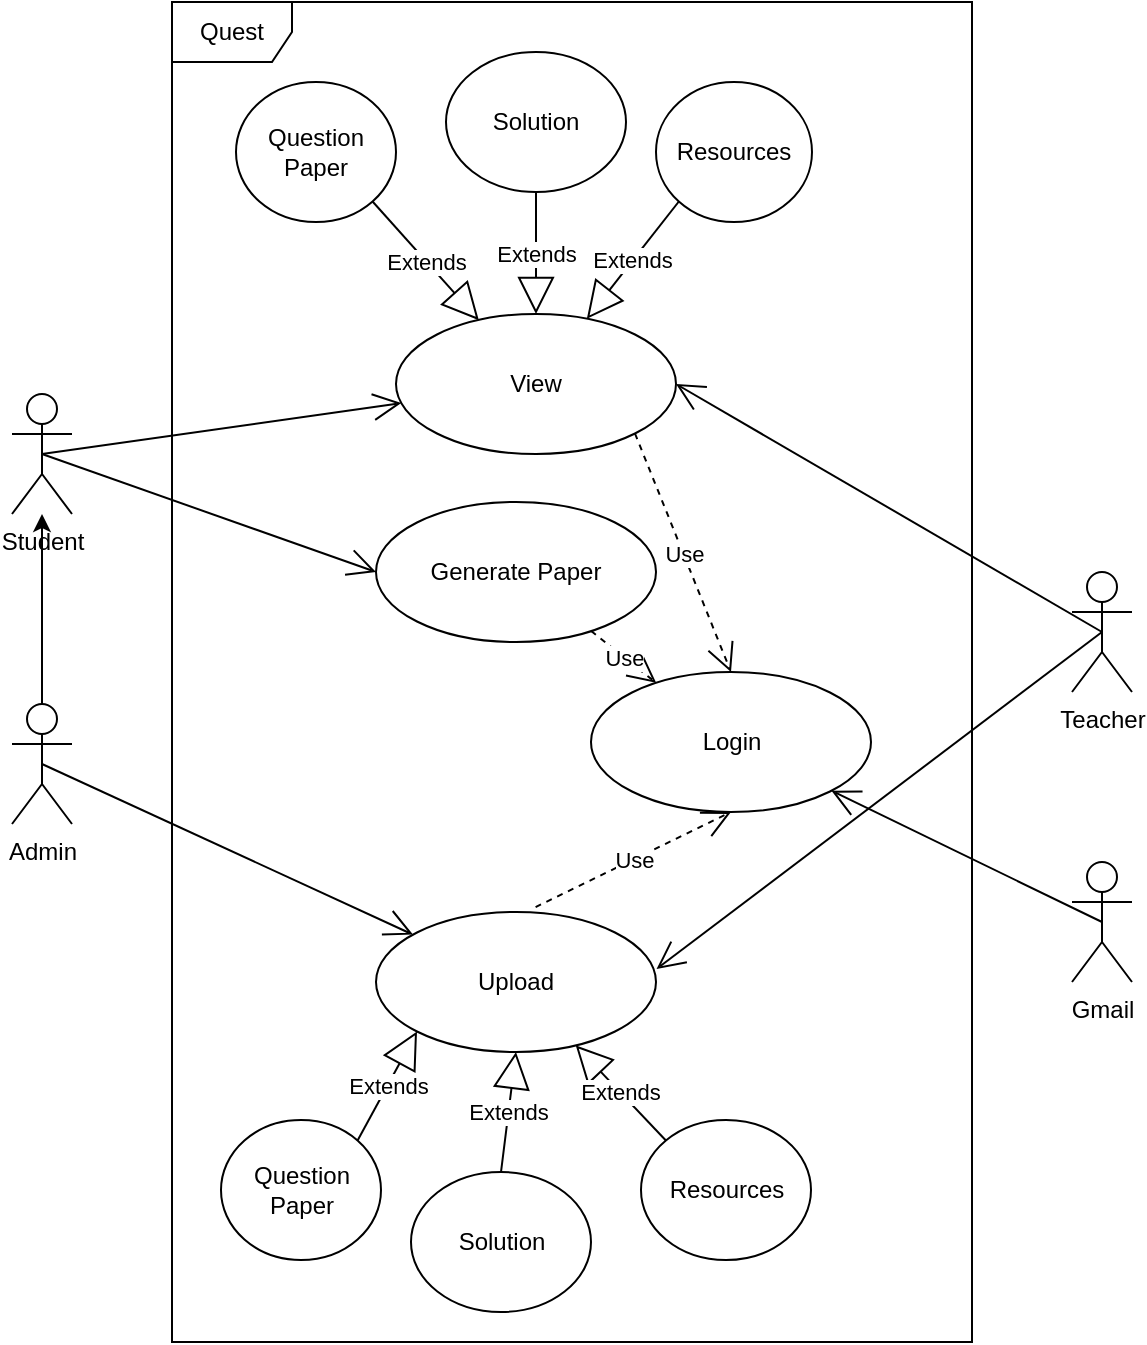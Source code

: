 <mxfile version="12.1.3" type="device" pages="1"><diagram id="tUvkPOkc-GhYQ7GwrF8W" name="Page-1"><mxGraphModel dx="1523" dy="1873" grid="1" gridSize="10" guides="1" tooltips="1" connect="1" arrows="1" fold="1" page="1" pageScale="1" pageWidth="850" pageHeight="1100" math="0" shadow="0"><root><mxCell id="0"/><mxCell id="1" parent="0"/><mxCell id="VEWxJlJ3JYbQW9suXnS7-1" value="View" style="ellipse;whiteSpace=wrap;html=1;" vertex="1" parent="1"><mxGeometry x="852" y="151" width="140" height="70" as="geometry"/></mxCell><mxCell id="VEWxJlJ3JYbQW9suXnS7-2" value="Generate Paper" style="ellipse;whiteSpace=wrap;html=1;" vertex="1" parent="1"><mxGeometry x="842" y="245" width="140" height="70" as="geometry"/></mxCell><mxCell id="VEWxJlJ3JYbQW9suXnS7-3" value="Upload" style="ellipse;whiteSpace=wrap;html=1;" vertex="1" parent="1"><mxGeometry x="842" y="450" width="140" height="70" as="geometry"/></mxCell><mxCell id="VEWxJlJ3JYbQW9suXnS7-4" value="Question Paper" style="ellipse;whiteSpace=wrap;html=1;" vertex="1" parent="1"><mxGeometry x="764.5" y="554" width="80" height="70" as="geometry"/></mxCell><mxCell id="VEWxJlJ3JYbQW9suXnS7-5" value="Solution" style="ellipse;whiteSpace=wrap;html=1;" vertex="1" parent="1"><mxGeometry x="859.5" y="580" width="90" height="70" as="geometry"/></mxCell><mxCell id="VEWxJlJ3JYbQW9suXnS7-6" value="Resources" style="ellipse;whiteSpace=wrap;html=1;" vertex="1" parent="1"><mxGeometry x="974.5" y="554" width="85" height="70" as="geometry"/></mxCell><mxCell id="VEWxJlJ3JYbQW9suXnS7-10" value="Question Paper" style="ellipse;whiteSpace=wrap;html=1;" vertex="1" parent="1"><mxGeometry x="772" y="35" width="80" height="70" as="geometry"/></mxCell><mxCell id="VEWxJlJ3JYbQW9suXnS7-11" value="Solution" style="ellipse;whiteSpace=wrap;html=1;" vertex="1" parent="1"><mxGeometry x="877" y="20" width="90" height="70" as="geometry"/></mxCell><mxCell id="VEWxJlJ3JYbQW9suXnS7-12" value="Resources" style="ellipse;whiteSpace=wrap;html=1;" vertex="1" parent="1"><mxGeometry x="982" y="35" width="78" height="70" as="geometry"/></mxCell><mxCell id="VEWxJlJ3JYbQW9suXnS7-13" value="Extends" style="endArrow=block;endSize=16;endFill=0;html=1;exitX=1;exitY=0;exitDx=0;exitDy=0;entryX=0;entryY=1;entryDx=0;entryDy=0;" edge="1" parent="1" source="VEWxJlJ3JYbQW9suXnS7-4" target="VEWxJlJ3JYbQW9suXnS7-3"><mxGeometry width="160" relative="1" as="geometry"><mxPoint x="724.5" y="674" as="sourcePoint"/><mxPoint x="884.5" y="674" as="targetPoint"/></mxGeometry></mxCell><mxCell id="VEWxJlJ3JYbQW9suXnS7-14" value="Extends" style="endArrow=block;endSize=16;endFill=0;html=1;exitX=0.5;exitY=0;exitDx=0;exitDy=0;entryX=0.5;entryY=1;entryDx=0;entryDy=0;" edge="1" parent="1" source="VEWxJlJ3JYbQW9suXnS7-5" target="VEWxJlJ3JYbQW9suXnS7-3"><mxGeometry width="160" relative="1" as="geometry"><mxPoint x="724.5" y="674" as="sourcePoint"/><mxPoint x="884.5" y="674" as="targetPoint"/></mxGeometry></mxCell><mxCell id="VEWxJlJ3JYbQW9suXnS7-15" value="Extends" style="endArrow=block;endSize=16;endFill=0;html=1;exitX=0;exitY=0;exitDx=0;exitDy=0;" edge="1" parent="1" source="VEWxJlJ3JYbQW9suXnS7-6" target="VEWxJlJ3JYbQW9suXnS7-3"><mxGeometry width="160" relative="1" as="geometry"><mxPoint x="724.5" y="674" as="sourcePoint"/><mxPoint x="884.5" y="674" as="targetPoint"/></mxGeometry></mxCell><mxCell id="VEWxJlJ3JYbQW9suXnS7-16" value="Extends" style="endArrow=block;endSize=16;endFill=0;html=1;exitX=1;exitY=1;exitDx=0;exitDy=0;" edge="1" parent="1" source="VEWxJlJ3JYbQW9suXnS7-10" target="VEWxJlJ3JYbQW9suXnS7-1"><mxGeometry width="160" relative="1" as="geometry"><mxPoint x="632" y="240.5" as="sourcePoint"/><mxPoint x="792" y="240.5" as="targetPoint"/></mxGeometry></mxCell><mxCell id="VEWxJlJ3JYbQW9suXnS7-17" value="Extends" style="endArrow=block;endSize=16;endFill=0;html=1;exitX=0.5;exitY=1;exitDx=0;exitDy=0;" edge="1" parent="1" source="VEWxJlJ3JYbQW9suXnS7-11" target="VEWxJlJ3JYbQW9suXnS7-1"><mxGeometry width="160" relative="1" as="geometry"><mxPoint x="912" y="95" as="sourcePoint"/><mxPoint x="1072" y="95" as="targetPoint"/></mxGeometry></mxCell><mxCell id="VEWxJlJ3JYbQW9suXnS7-19" value="Extends" style="endArrow=block;endSize=16;endFill=0;html=1;exitX=0;exitY=1;exitDx=0;exitDy=0;" edge="1" parent="1" source="VEWxJlJ3JYbQW9suXnS7-12" target="VEWxJlJ3JYbQW9suXnS7-1"><mxGeometry width="160" relative="1" as="geometry"><mxPoint x="1002" y="95" as="sourcePoint"/><mxPoint x="1162" y="95" as="targetPoint"/></mxGeometry></mxCell><mxCell id="VEWxJlJ3JYbQW9suXnS7-20" value="Student" style="shape=umlActor;verticalLabelPosition=bottom;labelBackgroundColor=#ffffff;verticalAlign=top;html=1;" vertex="1" parent="1"><mxGeometry x="660" y="191" width="30" height="60" as="geometry"/></mxCell><mxCell id="VEWxJlJ3JYbQW9suXnS7-28" value="" style="edgeStyle=orthogonalEdgeStyle;rounded=0;orthogonalLoop=1;jettySize=auto;html=1;" edge="1" parent="1" source="VEWxJlJ3JYbQW9suXnS7-21" target="VEWxJlJ3JYbQW9suXnS7-20"><mxGeometry relative="1" as="geometry"/></mxCell><mxCell id="VEWxJlJ3JYbQW9suXnS7-21" value="Admin" style="shape=umlActor;verticalLabelPosition=bottom;labelBackgroundColor=#ffffff;verticalAlign=top;html=1;" vertex="1" parent="1"><mxGeometry x="660" y="346" width="30" height="60" as="geometry"/></mxCell><mxCell id="VEWxJlJ3JYbQW9suXnS7-26" value="Teacher" style="shape=umlActor;verticalLabelPosition=bottom;labelBackgroundColor=#ffffff;verticalAlign=top;html=1;" vertex="1" parent="1"><mxGeometry x="1190" y="280" width="30" height="60" as="geometry"/></mxCell><mxCell id="VEWxJlJ3JYbQW9suXnS7-27" value="" style="endArrow=open;endFill=1;endSize=12;html=1;exitX=0.5;exitY=0.5;exitDx=0;exitDy=0;exitPerimeter=0;" edge="1" parent="1" source="VEWxJlJ3JYbQW9suXnS7-20" target="VEWxJlJ3JYbQW9suXnS7-1"><mxGeometry width="160" relative="1" as="geometry"><mxPoint x="710" y="570" as="sourcePoint"/><mxPoint x="870" y="570" as="targetPoint"/></mxGeometry></mxCell><mxCell id="VEWxJlJ3JYbQW9suXnS7-29" value="" style="endArrow=open;endFill=1;endSize=12;html=1;entryX=0;entryY=0.5;entryDx=0;entryDy=0;exitX=0.5;exitY=0.5;exitDx=0;exitDy=0;exitPerimeter=0;" edge="1" parent="1" source="VEWxJlJ3JYbQW9suXnS7-20" target="VEWxJlJ3JYbQW9suXnS7-2"><mxGeometry width="160" relative="1" as="geometry"><mxPoint x="728" y="231" as="sourcePoint"/><mxPoint x="870" y="570" as="targetPoint"/></mxGeometry></mxCell><mxCell id="VEWxJlJ3JYbQW9suXnS7-30" value="" style="endArrow=open;endFill=1;endSize=12;html=1;exitX=0.5;exitY=0.5;exitDx=0;exitDy=0;exitPerimeter=0;" edge="1" parent="1" source="VEWxJlJ3JYbQW9suXnS7-21" target="VEWxJlJ3JYbQW9suXnS7-3"><mxGeometry width="160" relative="1" as="geometry"><mxPoint x="710" y="570" as="sourcePoint"/><mxPoint x="870" y="570" as="targetPoint"/></mxGeometry></mxCell><mxCell id="VEWxJlJ3JYbQW9suXnS7-31" value="" style="endArrow=open;endFill=1;endSize=12;html=1;exitX=0.5;exitY=0.5;exitDx=0;exitDy=0;exitPerimeter=0;entryX=1;entryY=0.5;entryDx=0;entryDy=0;" edge="1" parent="1" source="VEWxJlJ3JYbQW9suXnS7-26" target="VEWxJlJ3JYbQW9suXnS7-1"><mxGeometry width="160" relative="1" as="geometry"><mxPoint x="1020" y="280" as="sourcePoint"/><mxPoint x="1180" y="280" as="targetPoint"/></mxGeometry></mxCell><mxCell id="VEWxJlJ3JYbQW9suXnS7-32" value="" style="endArrow=open;endFill=1;endSize=12;html=1;entryX=1.002;entryY=0.407;entryDx=0;entryDy=0;entryPerimeter=0;exitX=0.5;exitY=0.5;exitDx=0;exitDy=0;exitPerimeter=0;" edge="1" parent="1" source="VEWxJlJ3JYbQW9suXnS7-26" target="VEWxJlJ3JYbQW9suXnS7-3"><mxGeometry width="160" relative="1" as="geometry"><mxPoint x="1090" y="310" as="sourcePoint"/><mxPoint x="1250" y="310" as="targetPoint"/></mxGeometry></mxCell><mxCell id="VEWxJlJ3JYbQW9suXnS7-33" value="Login" style="ellipse;whiteSpace=wrap;html=1;" vertex="1" parent="1"><mxGeometry x="949.5" y="330" width="140" height="70" as="geometry"/></mxCell><mxCell id="VEWxJlJ3JYbQW9suXnS7-34" value="Use" style="endArrow=open;endSize=12;dashed=1;html=1;" edge="1" parent="1" source="VEWxJlJ3JYbQW9suXnS7-2" target="VEWxJlJ3JYbQW9suXnS7-33"><mxGeometry width="160" relative="1" as="geometry"><mxPoint x="710" y="670" as="sourcePoint"/><mxPoint x="870" y="670" as="targetPoint"/></mxGeometry></mxCell><mxCell id="VEWxJlJ3JYbQW9suXnS7-35" value="Use" style="endArrow=open;endSize=12;dashed=1;html=1;exitX=1;exitY=1;exitDx=0;exitDy=0;entryX=0.5;entryY=0;entryDx=0;entryDy=0;" edge="1" parent="1" source="VEWxJlJ3JYbQW9suXnS7-1" target="VEWxJlJ3JYbQW9suXnS7-33"><mxGeometry width="160" relative="1" as="geometry"><mxPoint x="710" y="670" as="sourcePoint"/><mxPoint x="870" y="670" as="targetPoint"/></mxGeometry></mxCell><mxCell id="VEWxJlJ3JYbQW9suXnS7-36" value="Use" style="endArrow=open;endSize=12;dashed=1;html=1;exitX=0.57;exitY=-0.035;exitDx=0;exitDy=0;exitPerimeter=0;entryX=0.5;entryY=1;entryDx=0;entryDy=0;" edge="1" parent="1" source="VEWxJlJ3JYbQW9suXnS7-3" target="VEWxJlJ3JYbQW9suXnS7-33"><mxGeometry width="160" relative="1" as="geometry"><mxPoint x="710" y="670" as="sourcePoint"/><mxPoint x="870" y="670" as="targetPoint"/></mxGeometry></mxCell><mxCell id="VEWxJlJ3JYbQW9suXnS7-39" value="Quest" style="shape=umlFrame;whiteSpace=wrap;html=1;" vertex="1" parent="1"><mxGeometry x="740" y="-5" width="400" height="670" as="geometry"/></mxCell><mxCell id="VEWxJlJ3JYbQW9suXnS7-41" value="Gmail&lt;br&gt;" style="shape=umlActor;verticalLabelPosition=bottom;labelBackgroundColor=#ffffff;verticalAlign=top;html=1;" vertex="1" parent="1"><mxGeometry x="1190" y="425" width="30" height="60" as="geometry"/></mxCell><mxCell id="VEWxJlJ3JYbQW9suXnS7-42" value="" style="endArrow=open;endFill=1;endSize=12;html=1;exitX=0.5;exitY=0.5;exitDx=0;exitDy=0;exitPerimeter=0;" edge="1" parent="1" source="VEWxJlJ3JYbQW9suXnS7-41" target="VEWxJlJ3JYbQW9suXnS7-33"><mxGeometry width="160" relative="1" as="geometry"><mxPoint x="650" y="700" as="sourcePoint"/><mxPoint x="1280" y="560" as="targetPoint"/></mxGeometry></mxCell></root></mxGraphModel></diagram></mxfile>
